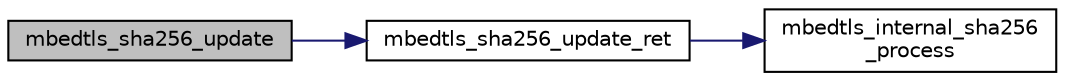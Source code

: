 digraph "mbedtls_sha256_update"
{
 // LATEX_PDF_SIZE
  edge [fontname="Helvetica",fontsize="10",labelfontname="Helvetica",labelfontsize="10"];
  node [fontname="Helvetica",fontsize="10",shape=record];
  rankdir="LR";
  Node1 [label="mbedtls_sha256_update",height=0.2,width=0.4,color="black", fillcolor="grey75", style="filled", fontcolor="black",tooltip="This function feeds an input buffer into an ongoing SHA-256 checksum calculation."];
  Node1 -> Node2 [color="midnightblue",fontsize="10",style="solid",fontname="Helvetica"];
  Node2 [label="mbedtls_sha256_update_ret",height=0.2,width=0.4,color="black", fillcolor="white", style="filled",URL="$da/d01/sha256_8c.html#afeaa391b98ad340ed3b2233fa4ca665d",tooltip="This function feeds an input buffer into an ongoing SHA-256 checksum calculation."];
  Node2 -> Node3 [color="midnightblue",fontsize="10",style="solid",fontname="Helvetica"];
  Node3 [label="mbedtls_internal_sha256\l_process",height=0.2,width=0.4,color="black", fillcolor="white", style="filled",URL="$da/d01/sha256_8c.html#a7d35cd23d4ede07db7c6fee054045efb",tooltip="This function processes a single data block within the ongoing SHA-256 computation...."];
}
